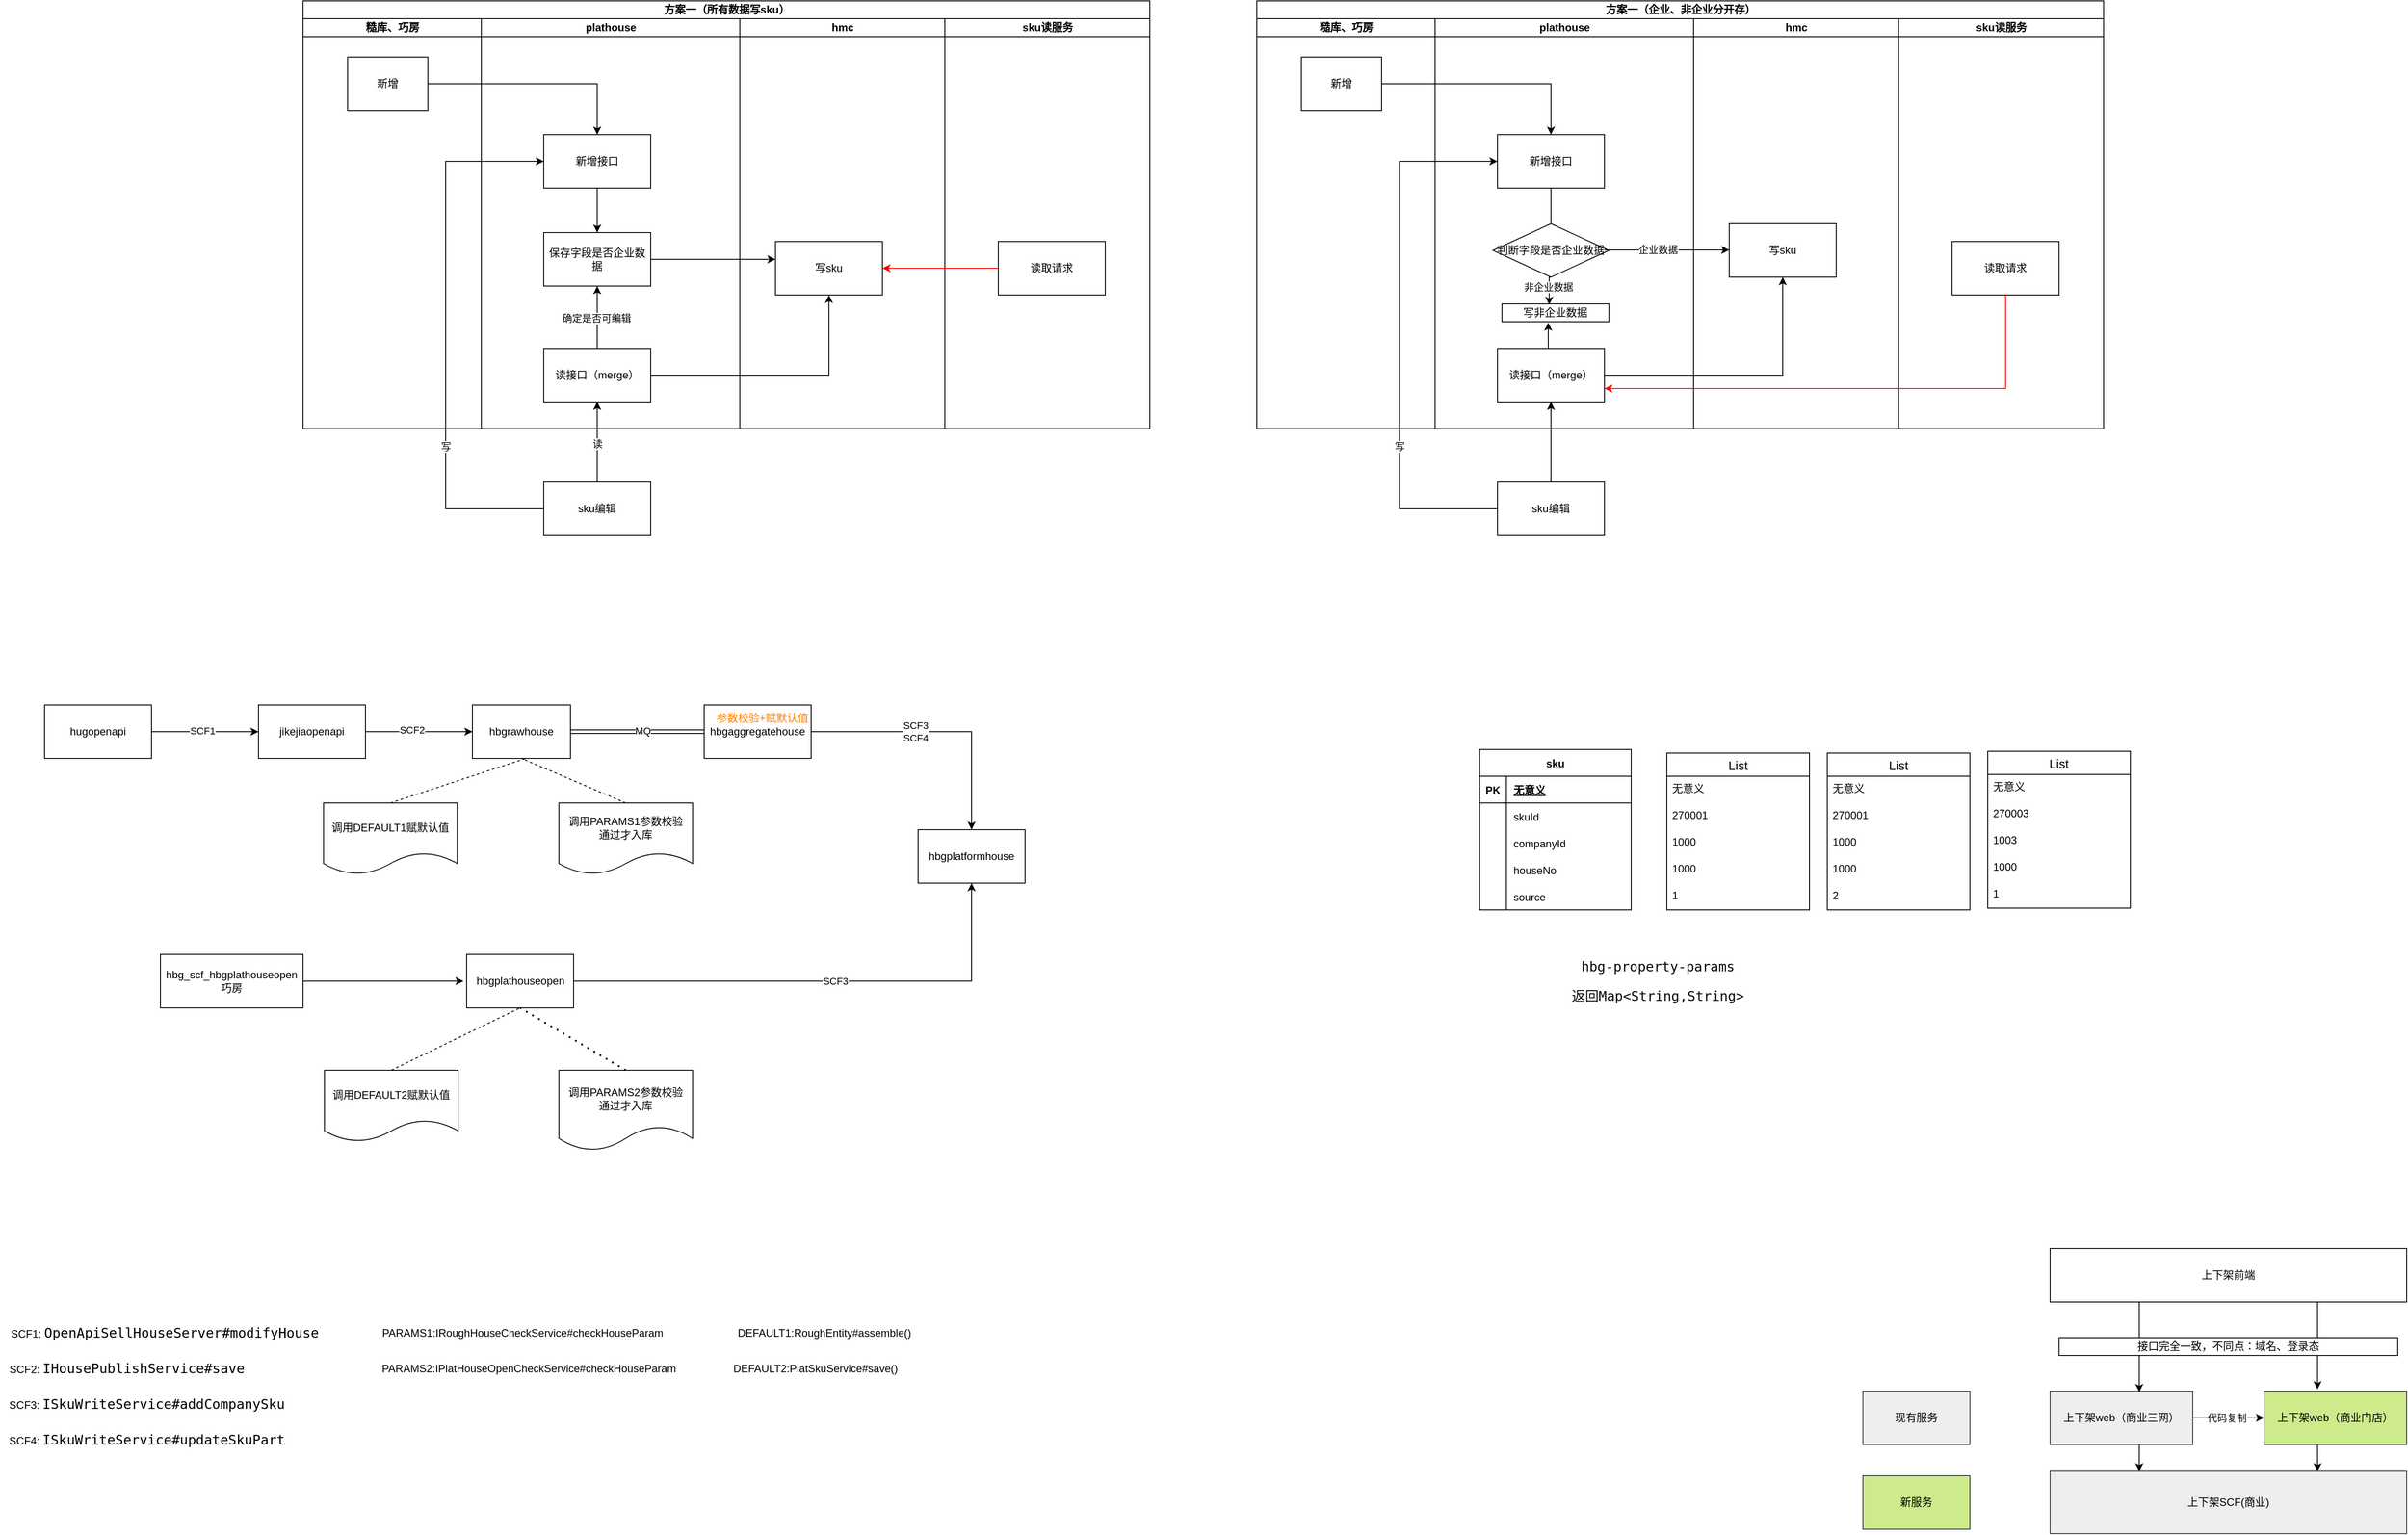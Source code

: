 <mxfile version="20.6.0" type="github">
  <diagram id="P7JamYWp7NVOv1stkI_S" name="Page-1">
    <mxGraphModel dx="1385" dy="588" grid="1" gridSize="10" guides="1" tooltips="1" connect="1" arrows="1" fold="1" page="1" pageScale="1" pageWidth="827" pageHeight="1169" math="0" shadow="0">
      <root>
        <mxCell id="0" />
        <mxCell id="1" parent="0" />
        <mxCell id="owkmpuubnjTbK1H9jRby-1" value="hbgrawhouse" style="rounded=0;whiteSpace=wrap;html=1;" parent="1" vertex="1">
          <mxGeometry x="580" y="850" width="110" height="60" as="geometry" />
        </mxCell>
        <mxCell id="owkmpuubnjTbK1H9jRby-22" value="sku" style="shape=table;startSize=30;container=1;collapsible=1;childLayout=tableLayout;fixedRows=1;rowLines=0;fontStyle=1;align=center;resizeLast=1;fontColor=#000000;" parent="1" vertex="1">
          <mxGeometry x="1710" y="900" width="170" height="180" as="geometry">
            <mxRectangle x="740" y="30" width="70" height="30" as="alternateBounds" />
          </mxGeometry>
        </mxCell>
        <mxCell id="owkmpuubnjTbK1H9jRby-23" value="" style="shape=tableRow;horizontal=0;startSize=0;swimlaneHead=0;swimlaneBody=0;fillColor=none;collapsible=0;dropTarget=0;points=[[0,0.5],[1,0.5]];portConstraint=eastwest;top=0;left=0;right=0;bottom=1;fontColor=#000000;" parent="owkmpuubnjTbK1H9jRby-22" vertex="1">
          <mxGeometry y="30" width="170" height="30" as="geometry" />
        </mxCell>
        <mxCell id="owkmpuubnjTbK1H9jRby-24" value="PK" style="shape=partialRectangle;connectable=0;fillColor=none;top=0;left=0;bottom=0;right=0;fontStyle=1;overflow=hidden;fontColor=#000000;" parent="owkmpuubnjTbK1H9jRby-23" vertex="1">
          <mxGeometry width="30" height="30" as="geometry">
            <mxRectangle width="30" height="30" as="alternateBounds" />
          </mxGeometry>
        </mxCell>
        <mxCell id="owkmpuubnjTbK1H9jRby-25" value="无意义" style="shape=partialRectangle;connectable=0;fillColor=none;top=0;left=0;bottom=0;right=0;align=left;spacingLeft=6;fontStyle=5;overflow=hidden;fontColor=#000000;" parent="owkmpuubnjTbK1H9jRby-23" vertex="1">
          <mxGeometry x="30" width="140" height="30" as="geometry">
            <mxRectangle width="140" height="30" as="alternateBounds" />
          </mxGeometry>
        </mxCell>
        <mxCell id="owkmpuubnjTbK1H9jRby-55" value="" style="shape=tableRow;horizontal=0;startSize=0;swimlaneHead=0;swimlaneBody=0;fillColor=none;collapsible=0;dropTarget=0;points=[[0,0.5],[1,0.5]];portConstraint=eastwest;top=0;left=0;right=0;bottom=0;fontColor=#000000;" parent="owkmpuubnjTbK1H9jRby-22" vertex="1">
          <mxGeometry y="60" width="170" height="30" as="geometry" />
        </mxCell>
        <mxCell id="owkmpuubnjTbK1H9jRby-56" value="" style="shape=partialRectangle;connectable=0;fillColor=none;top=0;left=0;bottom=0;right=0;editable=1;overflow=hidden;fontColor=#000000;" parent="owkmpuubnjTbK1H9jRby-55" vertex="1">
          <mxGeometry width="30" height="30" as="geometry">
            <mxRectangle width="30" height="30" as="alternateBounds" />
          </mxGeometry>
        </mxCell>
        <mxCell id="owkmpuubnjTbK1H9jRby-57" value="skuId" style="shape=partialRectangle;connectable=0;fillColor=none;top=0;left=0;bottom=0;right=0;align=left;spacingLeft=6;overflow=hidden;fontColor=#000000;" parent="owkmpuubnjTbK1H9jRby-55" vertex="1">
          <mxGeometry x="30" width="140" height="30" as="geometry">
            <mxRectangle width="140" height="30" as="alternateBounds" />
          </mxGeometry>
        </mxCell>
        <mxCell id="owkmpuubnjTbK1H9jRby-26" value="" style="shape=tableRow;horizontal=0;startSize=0;swimlaneHead=0;swimlaneBody=0;fillColor=none;collapsible=0;dropTarget=0;points=[[0,0.5],[1,0.5]];portConstraint=eastwest;top=0;left=0;right=0;bottom=0;fontColor=#000000;" parent="owkmpuubnjTbK1H9jRby-22" vertex="1">
          <mxGeometry y="90" width="170" height="30" as="geometry" />
        </mxCell>
        <mxCell id="owkmpuubnjTbK1H9jRby-27" value="" style="shape=partialRectangle;connectable=0;fillColor=none;top=0;left=0;bottom=0;right=0;editable=1;overflow=hidden;fontColor=#000000;" parent="owkmpuubnjTbK1H9jRby-26" vertex="1">
          <mxGeometry width="30" height="30" as="geometry">
            <mxRectangle width="30" height="30" as="alternateBounds" />
          </mxGeometry>
        </mxCell>
        <mxCell id="owkmpuubnjTbK1H9jRby-28" value="companyId" style="shape=partialRectangle;connectable=0;fillColor=none;top=0;left=0;bottom=0;right=0;align=left;spacingLeft=6;overflow=hidden;fontColor=#000000;" parent="owkmpuubnjTbK1H9jRby-26" vertex="1">
          <mxGeometry x="30" width="140" height="30" as="geometry">
            <mxRectangle width="140" height="30" as="alternateBounds" />
          </mxGeometry>
        </mxCell>
        <mxCell id="owkmpuubnjTbK1H9jRby-29" value="" style="shape=tableRow;horizontal=0;startSize=0;swimlaneHead=0;swimlaneBody=0;fillColor=none;collapsible=0;dropTarget=0;points=[[0,0.5],[1,0.5]];portConstraint=eastwest;top=0;left=0;right=0;bottom=0;fontColor=#000000;" parent="owkmpuubnjTbK1H9jRby-22" vertex="1">
          <mxGeometry y="120" width="170" height="30" as="geometry" />
        </mxCell>
        <mxCell id="owkmpuubnjTbK1H9jRby-30" value="" style="shape=partialRectangle;connectable=0;fillColor=none;top=0;left=0;bottom=0;right=0;editable=1;overflow=hidden;fontColor=#000000;" parent="owkmpuubnjTbK1H9jRby-29" vertex="1">
          <mxGeometry width="30" height="30" as="geometry">
            <mxRectangle width="30" height="30" as="alternateBounds" />
          </mxGeometry>
        </mxCell>
        <mxCell id="owkmpuubnjTbK1H9jRby-31" value="houseNo" style="shape=partialRectangle;connectable=0;fillColor=none;top=0;left=0;bottom=0;right=0;align=left;spacingLeft=6;overflow=hidden;fontColor=#000000;" parent="owkmpuubnjTbK1H9jRby-29" vertex="1">
          <mxGeometry x="30" width="140" height="30" as="geometry">
            <mxRectangle width="140" height="30" as="alternateBounds" />
          </mxGeometry>
        </mxCell>
        <mxCell id="owkmpuubnjTbK1H9jRby-32" value="" style="shape=tableRow;horizontal=0;startSize=0;swimlaneHead=0;swimlaneBody=0;fillColor=none;collapsible=0;dropTarget=0;points=[[0,0.5],[1,0.5]];portConstraint=eastwest;top=0;left=0;right=0;bottom=0;fontColor=#000000;" parent="owkmpuubnjTbK1H9jRby-22" vertex="1">
          <mxGeometry y="150" width="170" height="30" as="geometry" />
        </mxCell>
        <mxCell id="owkmpuubnjTbK1H9jRby-33" value="" style="shape=partialRectangle;connectable=0;fillColor=none;top=0;left=0;bottom=0;right=0;editable=1;overflow=hidden;fontColor=#000000;" parent="owkmpuubnjTbK1H9jRby-32" vertex="1">
          <mxGeometry width="30" height="30" as="geometry">
            <mxRectangle width="30" height="30" as="alternateBounds" />
          </mxGeometry>
        </mxCell>
        <mxCell id="owkmpuubnjTbK1H9jRby-34" value="source" style="shape=partialRectangle;connectable=0;fillColor=none;top=0;left=0;bottom=0;right=0;align=left;spacingLeft=6;overflow=hidden;fontColor=#000000;" parent="owkmpuubnjTbK1H9jRby-32" vertex="1">
          <mxGeometry x="30" width="140" height="30" as="geometry">
            <mxRectangle width="140" height="30" as="alternateBounds" />
          </mxGeometry>
        </mxCell>
        <mxCell id="owkmpuubnjTbK1H9jRby-35" value="List" style="swimlane;fontStyle=0;childLayout=stackLayout;horizontal=1;startSize=26;horizontalStack=0;resizeParent=1;resizeParentMax=0;resizeLast=0;collapsible=1;marginBottom=0;align=center;fontSize=14;fontColor=#000000;" parent="1" vertex="1">
          <mxGeometry x="1920" y="904" width="160" height="176" as="geometry" />
        </mxCell>
        <mxCell id="owkmpuubnjTbK1H9jRby-58" value="无意义" style="text;strokeColor=none;fillColor=none;spacingLeft=4;spacingRight=4;overflow=hidden;rotatable=0;points=[[0,0.5],[1,0.5]];portConstraint=eastwest;fontSize=12;fontColor=#000000;" parent="owkmpuubnjTbK1H9jRby-35" vertex="1">
          <mxGeometry y="26" width="160" height="30" as="geometry" />
        </mxCell>
        <mxCell id="owkmpuubnjTbK1H9jRby-36" value="270001" style="text;strokeColor=none;fillColor=none;spacingLeft=4;spacingRight=4;overflow=hidden;rotatable=0;points=[[0,0.5],[1,0.5]];portConstraint=eastwest;fontSize=12;fontColor=#000000;" parent="owkmpuubnjTbK1H9jRby-35" vertex="1">
          <mxGeometry y="56" width="160" height="30" as="geometry" />
        </mxCell>
        <mxCell id="owkmpuubnjTbK1H9jRby-37" value="1000" style="text;strokeColor=none;fillColor=none;spacingLeft=4;spacingRight=4;overflow=hidden;rotatable=0;points=[[0,0.5],[1,0.5]];portConstraint=eastwest;fontSize=12;fontColor=#000000;" parent="owkmpuubnjTbK1H9jRby-35" vertex="1">
          <mxGeometry y="86" width="160" height="30" as="geometry" />
        </mxCell>
        <mxCell id="owkmpuubnjTbK1H9jRby-38" value="1000" style="text;strokeColor=none;fillColor=none;spacingLeft=4;spacingRight=4;overflow=hidden;rotatable=0;points=[[0,0.5],[1,0.5]];portConstraint=eastwest;fontSize=12;fontColor=#000000;" parent="owkmpuubnjTbK1H9jRby-35" vertex="1">
          <mxGeometry y="116" width="160" height="30" as="geometry" />
        </mxCell>
        <mxCell id="owkmpuubnjTbK1H9jRby-45" value="1" style="text;strokeColor=none;fillColor=none;spacingLeft=4;spacingRight=4;overflow=hidden;rotatable=0;points=[[0,0.5],[1,0.5]];portConstraint=eastwest;fontSize=12;fontColor=#000000;" parent="owkmpuubnjTbK1H9jRby-35" vertex="1">
          <mxGeometry y="146" width="160" height="30" as="geometry" />
        </mxCell>
        <mxCell id="owkmpuubnjTbK1H9jRby-39" value="List" style="swimlane;fontStyle=0;childLayout=stackLayout;horizontal=1;startSize=26;horizontalStack=0;resizeParent=1;resizeParentMax=0;resizeLast=0;collapsible=1;marginBottom=0;align=center;fontSize=14;fontColor=#000000;" parent="1" vertex="1">
          <mxGeometry x="2100" y="904" width="160" height="176" as="geometry" />
        </mxCell>
        <mxCell id="owkmpuubnjTbK1H9jRby-59" value="无意义" style="text;strokeColor=none;fillColor=none;spacingLeft=4;spacingRight=4;overflow=hidden;rotatable=0;points=[[0,0.5],[1,0.5]];portConstraint=eastwest;fontSize=12;fontColor=#000000;" parent="owkmpuubnjTbK1H9jRby-39" vertex="1">
          <mxGeometry y="26" width="160" height="30" as="geometry" />
        </mxCell>
        <mxCell id="owkmpuubnjTbK1H9jRby-40" value="270001" style="text;strokeColor=none;fillColor=none;spacingLeft=4;spacingRight=4;overflow=hidden;rotatable=0;points=[[0,0.5],[1,0.5]];portConstraint=eastwest;fontSize=12;fontColor=#000000;" parent="owkmpuubnjTbK1H9jRby-39" vertex="1">
          <mxGeometry y="56" width="160" height="30" as="geometry" />
        </mxCell>
        <mxCell id="owkmpuubnjTbK1H9jRby-41" value="1000" style="text;strokeColor=none;fillColor=none;spacingLeft=4;spacingRight=4;overflow=hidden;rotatable=0;points=[[0,0.5],[1,0.5]];portConstraint=eastwest;fontSize=12;fontColor=#000000;" parent="owkmpuubnjTbK1H9jRby-39" vertex="1">
          <mxGeometry y="86" width="160" height="30" as="geometry" />
        </mxCell>
        <mxCell id="owkmpuubnjTbK1H9jRby-42" value="1000" style="text;strokeColor=none;fillColor=none;spacingLeft=4;spacingRight=4;overflow=hidden;rotatable=0;points=[[0,0.5],[1,0.5]];portConstraint=eastwest;fontSize=12;fontColor=#000000;" parent="owkmpuubnjTbK1H9jRby-39" vertex="1">
          <mxGeometry y="116" width="160" height="30" as="geometry" />
        </mxCell>
        <mxCell id="owkmpuubnjTbK1H9jRby-46" value="2" style="text;strokeColor=none;fillColor=none;spacingLeft=4;spacingRight=4;overflow=hidden;rotatable=0;points=[[0,0.5],[1,0.5]];portConstraint=eastwest;fontSize=12;fontColor=#000000;" parent="owkmpuubnjTbK1H9jRby-39" vertex="1">
          <mxGeometry y="146" width="160" height="30" as="geometry" />
        </mxCell>
        <mxCell id="owkmpuubnjTbK1H9jRby-47" value="List" style="swimlane;fontStyle=0;childLayout=stackLayout;horizontal=1;startSize=26;horizontalStack=0;resizeParent=1;resizeParentMax=0;resizeLast=0;collapsible=1;marginBottom=0;align=center;fontSize=14;fontColor=#000000;" parent="1" vertex="1">
          <mxGeometry x="2280" y="902" width="160" height="176" as="geometry" />
        </mxCell>
        <mxCell id="owkmpuubnjTbK1H9jRby-60" value="无意义" style="text;strokeColor=none;fillColor=none;spacingLeft=4;spacingRight=4;overflow=hidden;rotatable=0;points=[[0,0.5],[1,0.5]];portConstraint=eastwest;fontSize=12;fontColor=#000000;" parent="owkmpuubnjTbK1H9jRby-47" vertex="1">
          <mxGeometry y="26" width="160" height="30" as="geometry" />
        </mxCell>
        <mxCell id="owkmpuubnjTbK1H9jRby-48" value="270003" style="text;strokeColor=none;fillColor=none;spacingLeft=4;spacingRight=4;overflow=hidden;rotatable=0;points=[[0,0.5],[1,0.5]];portConstraint=eastwest;fontSize=12;fontColor=#000000;" parent="owkmpuubnjTbK1H9jRby-47" vertex="1">
          <mxGeometry y="56" width="160" height="30" as="geometry" />
        </mxCell>
        <mxCell id="owkmpuubnjTbK1H9jRby-49" value="1003" style="text;strokeColor=none;fillColor=none;spacingLeft=4;spacingRight=4;overflow=hidden;rotatable=0;points=[[0,0.5],[1,0.5]];portConstraint=eastwest;fontSize=12;fontColor=#000000;" parent="owkmpuubnjTbK1H9jRby-47" vertex="1">
          <mxGeometry y="86" width="160" height="30" as="geometry" />
        </mxCell>
        <mxCell id="owkmpuubnjTbK1H9jRby-50" value="1000" style="text;strokeColor=none;fillColor=none;spacingLeft=4;spacingRight=4;overflow=hidden;rotatable=0;points=[[0,0.5],[1,0.5]];portConstraint=eastwest;fontSize=12;fontColor=#000000;" parent="owkmpuubnjTbK1H9jRby-47" vertex="1">
          <mxGeometry y="116" width="160" height="30" as="geometry" />
        </mxCell>
        <mxCell id="owkmpuubnjTbK1H9jRby-51" value="1" style="text;strokeColor=none;fillColor=none;spacingLeft=4;spacingRight=4;overflow=hidden;rotatable=0;points=[[0,0.5],[1,0.5]];portConstraint=eastwest;fontSize=12;fontColor=#000000;" parent="owkmpuubnjTbK1H9jRby-47" vertex="1">
          <mxGeometry y="146" width="160" height="30" as="geometry" />
        </mxCell>
        <mxCell id="owkmpuubnjTbK1H9jRby-66" value="&lt;pre style=&quot;background-color:#ffffff;color:#080808;font-family:&#39;JetBrains Mono&#39;,monospace;font-size:11.3pt;&quot;&gt;hbg-property-params&lt;/pre&gt;&lt;pre style=&quot;background-color:#ffffff;color:#080808;font-family:&#39;JetBrains Mono&#39;,monospace;font-size:11.3pt;&quot;&gt;返回Map&amp;lt;String,String&amp;gt;&lt;/pre&gt;" style="text;html=1;strokeColor=none;fillColor=none;align=center;verticalAlign=middle;whiteSpace=wrap;rounded=0;fontColor=#000000;" parent="1" vertex="1">
          <mxGeometry x="1760" y="1010" width="300" height="300" as="geometry" />
        </mxCell>
        <mxCell id="owkmpuubnjTbK1H9jRby-71" value="SCF1: &lt;font face=&quot;JetBrains Mono, monospace&quot;&gt;&lt;span style=&quot;font-size: 15.067px;&quot;&gt;OpenApiSellHouseServer#modifyHouse&lt;/span&gt;&lt;/font&gt;" style="text;html=1;strokeColor=none;fillColor=none;align=center;verticalAlign=middle;whiteSpace=wrap;rounded=0;fontColor=#000000;" parent="1" vertex="1">
          <mxGeometry x="50" y="1540" width="370" height="30" as="geometry" />
        </mxCell>
        <mxCell id="owkmpuubnjTbK1H9jRby-74" style="edgeStyle=orthogonalEdgeStyle;rounded=0;orthogonalLoop=1;jettySize=auto;html=1;entryX=0;entryY=0.5;entryDx=0;entryDy=0;fontColor=#000000;" parent="1" source="owkmpuubnjTbK1H9jRby-72" target="owkmpuubnjTbK1H9jRby-73" edge="1">
          <mxGeometry relative="1" as="geometry" />
        </mxCell>
        <mxCell id="owkmpuubnjTbK1H9jRby-76" value="SCF1" style="edgeLabel;html=1;align=center;verticalAlign=middle;resizable=0;points=[];fontColor=#000000;" parent="owkmpuubnjTbK1H9jRby-74" vertex="1" connectable="0">
          <mxGeometry x="-0.05" y="1" relative="1" as="geometry">
            <mxPoint as="offset" />
          </mxGeometry>
        </mxCell>
        <mxCell id="owkmpuubnjTbK1H9jRby-72" value="&lt;div style=&quot;text-align: left;&quot;&gt;hugopenapi&lt;br&gt;&lt;/div&gt;" style="rounded=0;whiteSpace=wrap;html=1;fontColor=#000000;" parent="1" vertex="1">
          <mxGeometry x="100" y="850" width="120" height="60" as="geometry" />
        </mxCell>
        <mxCell id="owkmpuubnjTbK1H9jRby-75" style="edgeStyle=orthogonalEdgeStyle;rounded=0;orthogonalLoop=1;jettySize=auto;html=1;fontColor=#000000;" parent="1" source="owkmpuubnjTbK1H9jRby-73" target="owkmpuubnjTbK1H9jRby-1" edge="1">
          <mxGeometry relative="1" as="geometry" />
        </mxCell>
        <mxCell id="owkmpuubnjTbK1H9jRby-77" value="SCF2" style="edgeLabel;html=1;align=center;verticalAlign=middle;resizable=0;points=[];fontColor=#000000;" parent="owkmpuubnjTbK1H9jRby-75" vertex="1" connectable="0">
          <mxGeometry x="-0.133" y="2" relative="1" as="geometry">
            <mxPoint as="offset" />
          </mxGeometry>
        </mxCell>
        <mxCell id="owkmpuubnjTbK1H9jRby-73" value="jikejiaopenapi" style="rounded=0;whiteSpace=wrap;html=1;fontColor=#000000;" parent="1" vertex="1">
          <mxGeometry x="340" y="850" width="120" height="60" as="geometry" />
        </mxCell>
        <mxCell id="owkmpuubnjTbK1H9jRby-78" value="SCF2:&amp;nbsp;&lt;span style=&quot;background-color: rgb(255, 255, 255); font-family: &amp;quot;JetBrains Mono&amp;quot;, monospace; font-size: 11.3pt;&quot;&gt;IHousePublishService#&lt;/span&gt;&lt;font face=&quot;JetBrains Mono, monospace&quot;&gt;&lt;span style=&quot;font-size: 15.067px;&quot;&gt;save&lt;/span&gt;&lt;/font&gt;" style="text;html=1;strokeColor=none;fillColor=none;align=center;verticalAlign=middle;whiteSpace=wrap;rounded=0;fontColor=#000000;" parent="1" vertex="1">
          <mxGeometry x="50" y="1580" width="285" height="30" as="geometry" />
        </mxCell>
        <mxCell id="owkmpuubnjTbK1H9jRby-79" value="hbgplatformhouse" style="rounded=0;whiteSpace=wrap;html=1;fontColor=#000000;" parent="1" vertex="1">
          <mxGeometry x="1080" y="990" width="120" height="60" as="geometry" />
        </mxCell>
        <mxCell id="owkmpuubnjTbK1H9jRby-89" style="edgeStyle=orthogonalEdgeStyle;rounded=0;orthogonalLoop=1;jettySize=auto;html=1;entryX=0.5;entryY=0;entryDx=0;entryDy=0;fontColor=#000000;" parent="1" source="owkmpuubnjTbK1H9jRby-80" target="owkmpuubnjTbK1H9jRby-79" edge="1">
          <mxGeometry relative="1" as="geometry" />
        </mxCell>
        <mxCell id="owkmpuubnjTbK1H9jRby-248" value="SCF3&lt;br&gt;SCF4" style="edgeLabel;html=1;align=center;verticalAlign=middle;resizable=0;points=[];fontColor=#000000;" parent="owkmpuubnjTbK1H9jRby-89" vertex="1" connectable="0">
          <mxGeometry x="-0.193" relative="1" as="geometry">
            <mxPoint as="offset" />
          </mxGeometry>
        </mxCell>
        <mxCell id="owkmpuubnjTbK1H9jRby-80" value="hbgaggregatehouse" style="rounded=0;whiteSpace=wrap;html=1;fontColor=#000000;" parent="1" vertex="1">
          <mxGeometry x="840" y="850" width="120" height="60" as="geometry" />
        </mxCell>
        <mxCell id="owkmpuubnjTbK1H9jRby-81" value="PARAMS1:IRoughHouseCheckService#checkHouseParam" style="text;html=1;strokeColor=none;fillColor=none;align=center;verticalAlign=middle;whiteSpace=wrap;rounded=0;fontColor=#000000;" parent="1" vertex="1">
          <mxGeometry x="413" y="1540" width="447" height="30" as="geometry" />
        </mxCell>
        <mxCell id="owkmpuubnjTbK1H9jRby-84" value="调用PARAMS1参数校验&lt;br&gt;通过才入库" style="shape=document;whiteSpace=wrap;html=1;boundedLbl=1;fontColor=#000000;" parent="1" vertex="1">
          <mxGeometry x="677" y="960" width="150" height="80" as="geometry" />
        </mxCell>
        <mxCell id="owkmpuubnjTbK1H9jRby-86" value="" style="endArrow=none;dashed=1;html=1;rounded=0;fontColor=#000000;exitX=0.5;exitY=0;exitDx=0;exitDy=0;entryX=0.5;entryY=1;entryDx=0;entryDy=0;" parent="1" source="owkmpuubnjTbK1H9jRby-84" target="owkmpuubnjTbK1H9jRby-1" edge="1">
          <mxGeometry width="50" height="50" relative="1" as="geometry">
            <mxPoint x="650" y="1000" as="sourcePoint" />
            <mxPoint x="700" y="950" as="targetPoint" />
          </mxGeometry>
        </mxCell>
        <mxCell id="owkmpuubnjTbK1H9jRby-88" value="" style="shape=link;html=1;rounded=0;fontColor=#000000;width=4;exitX=1;exitY=0.5;exitDx=0;exitDy=0;entryX=0;entryY=0.5;entryDx=0;entryDy=0;" parent="1" source="owkmpuubnjTbK1H9jRby-1" target="owkmpuubnjTbK1H9jRby-80" edge="1">
          <mxGeometry width="100" relative="1" as="geometry">
            <mxPoint x="708" y="879.5" as="sourcePoint" />
            <mxPoint x="808" y="879.5" as="targetPoint" />
          </mxGeometry>
        </mxCell>
        <mxCell id="owkmpuubnjTbK1H9jRby-90" value="MQ" style="edgeLabel;html=1;align=center;verticalAlign=middle;resizable=0;points=[];fontColor=#000000;" parent="owkmpuubnjTbK1H9jRby-88" vertex="1" connectable="0">
          <mxGeometry x="0.08" y="2" relative="1" as="geometry">
            <mxPoint y="1" as="offset" />
          </mxGeometry>
        </mxCell>
        <mxCell id="owkmpuubnjTbK1H9jRby-92" value="&lt;font color=&quot;#ff8000&quot;&gt;参数校验+赋默认值&lt;/font&gt;" style="text;html=1;align=center;verticalAlign=middle;resizable=0;points=[];autosize=1;strokeColor=none;fillColor=none;fontColor=#000000;" parent="1" vertex="1">
          <mxGeometry x="840" y="850" width="130" height="30" as="geometry" />
        </mxCell>
        <mxCell id="owkmpuubnjTbK1H9jRby-96" style="edgeStyle=orthogonalEdgeStyle;rounded=0;orthogonalLoop=1;jettySize=auto;html=1;exitX=1;exitY=0.5;exitDx=0;exitDy=0;entryX=0.5;entryY=1;entryDx=0;entryDy=0;fontColor=#000000;" parent="1" source="owkmpuubnjTbK1H9jRby-93" target="owkmpuubnjTbK1H9jRby-79" edge="1">
          <mxGeometry relative="1" as="geometry" />
        </mxCell>
        <mxCell id="owkmpuubnjTbK1H9jRby-101" value="SCF3" style="edgeLabel;html=1;align=center;verticalAlign=middle;resizable=0;points=[];fontColor=#000000;" parent="owkmpuubnjTbK1H9jRby-96" vertex="1" connectable="0">
          <mxGeometry x="0.054" relative="1" as="geometry">
            <mxPoint as="offset" />
          </mxGeometry>
        </mxCell>
        <mxCell id="owkmpuubnjTbK1H9jRby-93" value="hbgplathouseopen" style="rounded=0;whiteSpace=wrap;html=1;fontColor=#000000;" parent="1" vertex="1">
          <mxGeometry x="573.5" y="1130" width="120" height="60" as="geometry" />
        </mxCell>
        <mxCell id="owkmpuubnjTbK1H9jRby-95" style="edgeStyle=orthogonalEdgeStyle;rounded=0;orthogonalLoop=1;jettySize=auto;html=1;exitX=1;exitY=0.5;exitDx=0;exitDy=0;fontColor=#000000;" parent="1" source="owkmpuubnjTbK1H9jRby-94" edge="1">
          <mxGeometry relative="1" as="geometry">
            <mxPoint x="570" y="1160" as="targetPoint" />
          </mxGeometry>
        </mxCell>
        <mxCell id="owkmpuubnjTbK1H9jRby-94" value="hbg_scf_hbgplathouseopen巧房" style="rounded=0;whiteSpace=wrap;html=1;fontColor=#000000;" parent="1" vertex="1">
          <mxGeometry x="230" y="1130" width="160" height="60" as="geometry" />
        </mxCell>
        <mxCell id="owkmpuubnjTbK1H9jRby-99" value="调用PARAMS2参数校验&lt;br&gt;通过才入库" style="shape=document;whiteSpace=wrap;html=1;boundedLbl=1;fontColor=#000000;" parent="1" vertex="1">
          <mxGeometry x="677" y="1260" width="150" height="90" as="geometry" />
        </mxCell>
        <mxCell id="owkmpuubnjTbK1H9jRby-100" value="PARAMS2:IPlatHouseOpenCheckService#checkHouseParam" style="text;html=1;strokeColor=none;fillColor=none;align=center;verticalAlign=middle;whiteSpace=wrap;rounded=0;fontColor=#000000;" parent="1" vertex="1">
          <mxGeometry x="420" y="1580" width="447" height="30" as="geometry" />
        </mxCell>
        <mxCell id="owkmpuubnjTbK1H9jRby-103" value="SCF3:&amp;nbsp;&lt;span style=&quot;background-color: rgb(255, 255, 255);&quot;&gt;&lt;font face=&quot;JetBrains Mono, monospace&quot;&gt;&lt;span style=&quot;font-size: 15.067px;&quot;&gt;ISkuWriteService&lt;/span&gt;&lt;span style=&quot;font-size: 11.3pt;&quot;&gt;#&lt;/span&gt;&lt;/font&gt;&lt;/span&gt;&lt;font face=&quot;JetBrains Mono, monospace&quot;&gt;&lt;span style=&quot;font-size: 15.067px;&quot;&gt;addCompanySku&lt;/span&gt;&lt;/font&gt;" style="text;html=1;strokeColor=none;fillColor=none;align=center;verticalAlign=middle;whiteSpace=wrap;rounded=0;fontColor=#000000;" parent="1" vertex="1">
          <mxGeometry x="50" y="1620" width="330" height="30" as="geometry" />
        </mxCell>
        <mxCell id="owkmpuubnjTbK1H9jRby-104" value="方案一（所有数据写sku）" style="swimlane;childLayout=stackLayout;resizeParent=1;resizeParentMax=0;startSize=20;html=1;fontColor=#000000;" parent="1" vertex="1">
          <mxGeometry x="390" y="60" width="950" height="480" as="geometry" />
        </mxCell>
        <mxCell id="owkmpuubnjTbK1H9jRby-105" value="糙库、巧房" style="swimlane;startSize=20;html=1;fontColor=#000000;" parent="owkmpuubnjTbK1H9jRby-104" vertex="1">
          <mxGeometry y="20" width="200" height="460" as="geometry" />
        </mxCell>
        <mxCell id="owkmpuubnjTbK1H9jRby-123" value="新增" style="rounded=0;whiteSpace=wrap;html=1;fontColor=#000000;" parent="owkmpuubnjTbK1H9jRby-105" vertex="1">
          <mxGeometry x="50" y="43" width="90" height="60" as="geometry" />
        </mxCell>
        <mxCell id="owkmpuubnjTbK1H9jRby-106" value="plathouse" style="swimlane;startSize=20;html=1;fontColor=#000000;" parent="owkmpuubnjTbK1H9jRby-104" vertex="1">
          <mxGeometry x="200" y="20" width="290" height="460" as="geometry" />
        </mxCell>
        <mxCell id="owkmpuubnjTbK1H9jRby-129" style="edgeStyle=orthogonalEdgeStyle;rounded=0;orthogonalLoop=1;jettySize=auto;html=1;exitX=0.5;exitY=1;exitDx=0;exitDy=0;entryX=0.5;entryY=0;entryDx=0;entryDy=0;fontColor=#000000;" parent="owkmpuubnjTbK1H9jRby-106" source="owkmpuubnjTbK1H9jRby-120" target="owkmpuubnjTbK1H9jRby-128" edge="1">
          <mxGeometry relative="1" as="geometry" />
        </mxCell>
        <mxCell id="owkmpuubnjTbK1H9jRby-120" value="新增接口" style="rounded=0;whiteSpace=wrap;html=1;fontColor=#000000;" parent="owkmpuubnjTbK1H9jRby-106" vertex="1">
          <mxGeometry x="70" y="130" width="120" height="60" as="geometry" />
        </mxCell>
        <mxCell id="owkmpuubnjTbK1H9jRby-128" value="保存字段是否企业数据" style="rounded=0;whiteSpace=wrap;html=1;fontColor=#000000;" parent="owkmpuubnjTbK1H9jRby-106" vertex="1">
          <mxGeometry x="70" y="240" width="120" height="60" as="geometry" />
        </mxCell>
        <mxCell id="owkmpuubnjTbK1H9jRby-151" style="edgeStyle=orthogonalEdgeStyle;rounded=0;orthogonalLoop=1;jettySize=auto;html=1;entryX=0.5;entryY=1;entryDx=0;entryDy=0;fontColor=#000000;" parent="owkmpuubnjTbK1H9jRby-106" source="owkmpuubnjTbK1H9jRby-149" target="owkmpuubnjTbK1H9jRby-128" edge="1">
          <mxGeometry relative="1" as="geometry" />
        </mxCell>
        <mxCell id="owkmpuubnjTbK1H9jRby-153" value="确定是否可编辑" style="edgeLabel;html=1;align=center;verticalAlign=middle;resizable=0;points=[];fontColor=#000000;" parent="owkmpuubnjTbK1H9jRby-151" vertex="1" connectable="0">
          <mxGeometry x="-0.033" y="1" relative="1" as="geometry">
            <mxPoint as="offset" />
          </mxGeometry>
        </mxCell>
        <mxCell id="owkmpuubnjTbK1H9jRby-149" value="读接口（merge）" style="rounded=0;whiteSpace=wrap;html=1;fontColor=#000000;" parent="owkmpuubnjTbK1H9jRby-106" vertex="1">
          <mxGeometry x="70" y="370" width="120" height="60" as="geometry" />
        </mxCell>
        <mxCell id="owkmpuubnjTbK1H9jRby-107" value="hmc" style="swimlane;startSize=20;html=1;fontColor=#000000;" parent="owkmpuubnjTbK1H9jRby-104" vertex="1">
          <mxGeometry x="490" y="20" width="230" height="460" as="geometry">
            <mxRectangle x="240" y="20" width="40" height="460" as="alternateBounds" />
          </mxGeometry>
        </mxCell>
        <mxCell id="owkmpuubnjTbK1H9jRby-127" value="写sku" style="rounded=0;whiteSpace=wrap;html=1;fontColor=#000000;" parent="owkmpuubnjTbK1H9jRby-107" vertex="1">
          <mxGeometry x="40" y="250" width="120" height="60" as="geometry" />
        </mxCell>
        <mxCell id="owkmpuubnjTbK1H9jRby-132" value="sku读服务" style="swimlane;startSize=20;html=1;fontColor=#000000;" parent="owkmpuubnjTbK1H9jRby-104" vertex="1">
          <mxGeometry x="720" y="20" width="230" height="460" as="geometry">
            <mxRectangle x="240" y="20" width="40" height="460" as="alternateBounds" />
          </mxGeometry>
        </mxCell>
        <mxCell id="owkmpuubnjTbK1H9jRby-131" value="读取请求" style="rounded=0;whiteSpace=wrap;html=1;fontColor=#000000;" parent="owkmpuubnjTbK1H9jRby-132" vertex="1">
          <mxGeometry x="60" y="250" width="120" height="60" as="geometry" />
        </mxCell>
        <mxCell id="owkmpuubnjTbK1H9jRby-124" style="edgeStyle=orthogonalEdgeStyle;rounded=0;orthogonalLoop=1;jettySize=auto;html=1;entryX=0.5;entryY=0;entryDx=0;entryDy=0;fontColor=#000000;" parent="owkmpuubnjTbK1H9jRby-104" source="owkmpuubnjTbK1H9jRby-123" target="owkmpuubnjTbK1H9jRby-120" edge="1">
          <mxGeometry relative="1" as="geometry" />
        </mxCell>
        <mxCell id="owkmpuubnjTbK1H9jRby-130" style="edgeStyle=orthogonalEdgeStyle;rounded=0;orthogonalLoop=1;jettySize=auto;html=1;exitX=1;exitY=0.5;exitDx=0;exitDy=0;fontColor=#000000;" parent="owkmpuubnjTbK1H9jRby-104" source="owkmpuubnjTbK1H9jRby-128" edge="1">
          <mxGeometry relative="1" as="geometry">
            <mxPoint x="530" y="290" as="targetPoint" />
          </mxGeometry>
        </mxCell>
        <mxCell id="owkmpuubnjTbK1H9jRby-133" style="edgeStyle=orthogonalEdgeStyle;rounded=0;orthogonalLoop=1;jettySize=auto;html=1;entryX=1;entryY=0.5;entryDx=0;entryDy=0;fontColor=#000000;strokeColor=#FF0000;" parent="owkmpuubnjTbK1H9jRby-104" source="owkmpuubnjTbK1H9jRby-131" target="owkmpuubnjTbK1H9jRby-127" edge="1">
          <mxGeometry relative="1" as="geometry" />
        </mxCell>
        <mxCell id="owkmpuubnjTbK1H9jRby-152" style="edgeStyle=orthogonalEdgeStyle;rounded=0;orthogonalLoop=1;jettySize=auto;html=1;entryX=0.5;entryY=1;entryDx=0;entryDy=0;fontColor=#000000;" parent="owkmpuubnjTbK1H9jRby-104" source="owkmpuubnjTbK1H9jRby-149" target="owkmpuubnjTbK1H9jRby-127" edge="1">
          <mxGeometry relative="1" as="geometry" />
        </mxCell>
        <mxCell id="owkmpuubnjTbK1H9jRby-116" value="" style="text;strokeColor=none;fillColor=none;align=left;verticalAlign=middle;spacingTop=-1;spacingLeft=4;spacingRight=4;rotatable=0;labelPosition=right;points=[];portConstraint=eastwest;fontColor=#000000;" parent="1" vertex="1">
          <mxGeometry x="380" y="340" width="20" height="14" as="geometry" />
        </mxCell>
        <mxCell id="owkmpuubnjTbK1H9jRby-150" style="edgeStyle=orthogonalEdgeStyle;rounded=0;orthogonalLoop=1;jettySize=auto;html=1;entryX=0.5;entryY=1;entryDx=0;entryDy=0;fontColor=#000000;" parent="1" source="owkmpuubnjTbK1H9jRby-134" target="owkmpuubnjTbK1H9jRby-149" edge="1">
          <mxGeometry relative="1" as="geometry" />
        </mxCell>
        <mxCell id="owkmpuubnjTbK1H9jRby-196" value="读" style="edgeLabel;html=1;align=center;verticalAlign=middle;resizable=0;points=[];fontColor=#000000;" parent="owkmpuubnjTbK1H9jRby-150" vertex="1" connectable="0">
          <mxGeometry x="-0.044" relative="1" as="geometry">
            <mxPoint as="offset" />
          </mxGeometry>
        </mxCell>
        <mxCell id="owkmpuubnjTbK1H9jRby-197" style="edgeStyle=orthogonalEdgeStyle;rounded=0;orthogonalLoop=1;jettySize=auto;html=1;entryX=0;entryY=0.5;entryDx=0;entryDy=0;fontColor=#000000;" parent="1" source="owkmpuubnjTbK1H9jRby-134" target="owkmpuubnjTbK1H9jRby-120" edge="1">
          <mxGeometry relative="1" as="geometry">
            <Array as="points">
              <mxPoint x="550" y="630" />
              <mxPoint x="550" y="240" />
            </Array>
          </mxGeometry>
        </mxCell>
        <mxCell id="owkmpuubnjTbK1H9jRby-199" value="写" style="edgeLabel;html=1;align=center;verticalAlign=middle;resizable=0;points=[];fontColor=#000000;" parent="owkmpuubnjTbK1H9jRby-197" vertex="1" connectable="0">
          <mxGeometry x="-0.416" y="-1" relative="1" as="geometry">
            <mxPoint x="-1" y="-2" as="offset" />
          </mxGeometry>
        </mxCell>
        <mxCell id="owkmpuubnjTbK1H9jRby-134" value="sku编辑" style="rounded=0;whiteSpace=wrap;html=1;fontColor=#000000;" parent="1" vertex="1">
          <mxGeometry x="660" y="600" width="120" height="60" as="geometry" />
        </mxCell>
        <mxCell id="owkmpuubnjTbK1H9jRby-200" value="方案一（企业、非企业分开存）" style="swimlane;childLayout=stackLayout;resizeParent=1;resizeParentMax=0;startSize=20;html=1;fontColor=#000000;" parent="1" vertex="1">
          <mxGeometry x="1460" y="60" width="950" height="480" as="geometry" />
        </mxCell>
        <mxCell id="owkmpuubnjTbK1H9jRby-201" value="糙库、巧房" style="swimlane;startSize=20;html=1;fontColor=#000000;" parent="owkmpuubnjTbK1H9jRby-200" vertex="1">
          <mxGeometry y="20" width="200" height="460" as="geometry" />
        </mxCell>
        <mxCell id="owkmpuubnjTbK1H9jRby-202" value="新增" style="rounded=0;whiteSpace=wrap;html=1;fontColor=#000000;" parent="owkmpuubnjTbK1H9jRby-201" vertex="1">
          <mxGeometry x="50" y="43" width="90" height="60" as="geometry" />
        </mxCell>
        <mxCell id="owkmpuubnjTbK1H9jRby-225" style="edgeStyle=orthogonalEdgeStyle;rounded=0;orthogonalLoop=1;jettySize=auto;html=1;entryX=0;entryY=0.5;entryDx=0;entryDy=0;fontColor=#000000;" parent="owkmpuubnjTbK1H9jRby-201" edge="1">
          <mxGeometry relative="1" as="geometry">
            <mxPoint x="270" y="550" as="sourcePoint" />
            <mxPoint x="270" y="160" as="targetPoint" />
            <Array as="points">
              <mxPoint x="160" y="550" />
              <mxPoint x="160" y="160" />
            </Array>
          </mxGeometry>
        </mxCell>
        <mxCell id="owkmpuubnjTbK1H9jRby-226" value="写" style="edgeLabel;html=1;align=center;verticalAlign=middle;resizable=0;points=[];fontColor=#000000;" parent="owkmpuubnjTbK1H9jRby-225" vertex="1" connectable="0">
          <mxGeometry x="-0.416" y="-1" relative="1" as="geometry">
            <mxPoint x="-1" y="-2" as="offset" />
          </mxGeometry>
        </mxCell>
        <mxCell id="owkmpuubnjTbK1H9jRby-203" value="plathouse" style="swimlane;startSize=20;html=1;fontColor=#000000;" parent="owkmpuubnjTbK1H9jRby-200" vertex="1">
          <mxGeometry x="200" y="20" width="290" height="460" as="geometry" />
        </mxCell>
        <mxCell id="owkmpuubnjTbK1H9jRby-204" style="edgeStyle=orthogonalEdgeStyle;rounded=0;orthogonalLoop=1;jettySize=auto;html=1;exitX=0.5;exitY=1;exitDx=0;exitDy=0;entryX=0.5;entryY=0;entryDx=0;entryDy=0;fontColor=#000000;" parent="owkmpuubnjTbK1H9jRby-203" source="owkmpuubnjTbK1H9jRby-205" edge="1">
          <mxGeometry relative="1" as="geometry">
            <mxPoint x="130" y="240" as="targetPoint" />
          </mxGeometry>
        </mxCell>
        <mxCell id="owkmpuubnjTbK1H9jRby-205" value="新增接口" style="rounded=0;whiteSpace=wrap;html=1;fontColor=#000000;" parent="owkmpuubnjTbK1H9jRby-203" vertex="1">
          <mxGeometry x="70" y="130" width="120" height="60" as="geometry" />
        </mxCell>
        <mxCell id="owkmpuubnjTbK1H9jRby-231" style="edgeStyle=orthogonalEdgeStyle;rounded=0;orthogonalLoop=1;jettySize=auto;html=1;exitX=0.5;exitY=0;exitDx=0;exitDy=0;entryX=0.433;entryY=1.05;entryDx=0;entryDy=0;entryPerimeter=0;strokeColor=#000000;fontColor=#000000;" parent="owkmpuubnjTbK1H9jRby-203" source="owkmpuubnjTbK1H9jRby-209" target="owkmpuubnjTbK1H9jRby-228" edge="1">
          <mxGeometry relative="1" as="geometry" />
        </mxCell>
        <mxCell id="owkmpuubnjTbK1H9jRby-209" value="读接口（merge）" style="rounded=0;whiteSpace=wrap;html=1;fontColor=#000000;" parent="owkmpuubnjTbK1H9jRby-203" vertex="1">
          <mxGeometry x="70" y="370" width="120" height="60" as="geometry" />
        </mxCell>
        <mxCell id="owkmpuubnjTbK1H9jRby-229" style="edgeStyle=orthogonalEdgeStyle;rounded=0;orthogonalLoop=1;jettySize=auto;html=1;exitX=0.5;exitY=1;exitDx=0;exitDy=0;entryX=0.442;entryY=0.05;entryDx=0;entryDy=0;entryPerimeter=0;strokeColor=#000000;fontColor=#000000;" parent="owkmpuubnjTbK1H9jRby-203" source="owkmpuubnjTbK1H9jRby-227" target="owkmpuubnjTbK1H9jRby-228" edge="1">
          <mxGeometry relative="1" as="geometry" />
        </mxCell>
        <mxCell id="owkmpuubnjTbK1H9jRby-233" value="非企业数据" style="edgeLabel;html=1;align=center;verticalAlign=middle;resizable=0;points=[];fontColor=#000000;" parent="owkmpuubnjTbK1H9jRby-229" vertex="1" connectable="0">
          <mxGeometry x="-0.212" y="-1" relative="1" as="geometry">
            <mxPoint as="offset" />
          </mxGeometry>
        </mxCell>
        <mxCell id="owkmpuubnjTbK1H9jRby-227" value="&lt;font color=&quot;#000000&quot;&gt;判断&lt;/font&gt;&lt;span style=&quot;color: rgb(0, 0, 0);&quot;&gt;字段是否企业数据&lt;/span&gt;" style="rhombus;whiteSpace=wrap;html=1;fontColor=#FF0000;" parent="owkmpuubnjTbK1H9jRby-203" vertex="1">
          <mxGeometry x="65" y="230" width="130" height="60" as="geometry" />
        </mxCell>
        <mxCell id="owkmpuubnjTbK1H9jRby-215" style="edgeStyle=orthogonalEdgeStyle;rounded=0;orthogonalLoop=1;jettySize=auto;html=1;exitX=1;exitY=0.5;exitDx=0;exitDy=0;fontColor=#000000;" parent="owkmpuubnjTbK1H9jRby-203" edge="1">
          <mxGeometry relative="1" as="geometry">
            <mxPoint x="330" y="259.5" as="targetPoint" />
            <mxPoint x="190" y="259.5" as="sourcePoint" />
          </mxGeometry>
        </mxCell>
        <mxCell id="owkmpuubnjTbK1H9jRby-232" value="企业数据" style="edgeLabel;html=1;align=center;verticalAlign=middle;resizable=0;points=[];fontColor=#000000;" parent="owkmpuubnjTbK1H9jRby-215" vertex="1" connectable="0">
          <mxGeometry x="-0.143" y="2" relative="1" as="geometry">
            <mxPoint y="1" as="offset" />
          </mxGeometry>
        </mxCell>
        <mxCell id="owkmpuubnjTbK1H9jRby-228" value="写非企业数据" style="rounded=0;whiteSpace=wrap;html=1;fontColor=#000000;" parent="owkmpuubnjTbK1H9jRby-203" vertex="1">
          <mxGeometry x="75" y="320" width="120" height="20" as="geometry" />
        </mxCell>
        <mxCell id="owkmpuubnjTbK1H9jRby-210" value="hmc" style="swimlane;startSize=20;html=1;fontColor=#000000;" parent="owkmpuubnjTbK1H9jRby-200" vertex="1">
          <mxGeometry x="490" y="20" width="230" height="460" as="geometry">
            <mxRectangle x="240" y="20" width="40" height="460" as="alternateBounds" />
          </mxGeometry>
        </mxCell>
        <mxCell id="owkmpuubnjTbK1H9jRby-211" value="写sku" style="rounded=0;whiteSpace=wrap;html=1;fontColor=#000000;" parent="owkmpuubnjTbK1H9jRby-210" vertex="1">
          <mxGeometry x="40" y="230" width="120" height="60" as="geometry" />
        </mxCell>
        <mxCell id="owkmpuubnjTbK1H9jRby-212" value="sku读服务" style="swimlane;startSize=20;html=1;fontColor=#000000;" parent="owkmpuubnjTbK1H9jRby-200" vertex="1">
          <mxGeometry x="720" y="20" width="230" height="460" as="geometry">
            <mxRectangle x="240" y="20" width="40" height="460" as="alternateBounds" />
          </mxGeometry>
        </mxCell>
        <mxCell id="owkmpuubnjTbK1H9jRby-213" value="读取请求" style="rounded=0;whiteSpace=wrap;html=1;fontColor=#000000;" parent="owkmpuubnjTbK1H9jRby-212" vertex="1">
          <mxGeometry x="60" y="250" width="120" height="60" as="geometry" />
        </mxCell>
        <mxCell id="owkmpuubnjTbK1H9jRby-214" style="edgeStyle=orthogonalEdgeStyle;rounded=0;orthogonalLoop=1;jettySize=auto;html=1;entryX=0.5;entryY=0;entryDx=0;entryDy=0;fontColor=#000000;" parent="owkmpuubnjTbK1H9jRby-200" source="owkmpuubnjTbK1H9jRby-202" target="owkmpuubnjTbK1H9jRby-205" edge="1">
          <mxGeometry relative="1" as="geometry" />
        </mxCell>
        <mxCell id="owkmpuubnjTbK1H9jRby-216" style="edgeStyle=orthogonalEdgeStyle;rounded=0;orthogonalLoop=1;jettySize=auto;html=1;entryX=1;entryY=0.75;entryDx=0;entryDy=0;fontColor=#FF0000;fillColor=#ffcccc;strokeColor=#FF0000;" parent="owkmpuubnjTbK1H9jRby-200" source="owkmpuubnjTbK1H9jRby-213" target="owkmpuubnjTbK1H9jRby-209" edge="1">
          <mxGeometry relative="1" as="geometry">
            <Array as="points">
              <mxPoint x="840" y="435" />
            </Array>
          </mxGeometry>
        </mxCell>
        <mxCell id="owkmpuubnjTbK1H9jRby-217" style="edgeStyle=orthogonalEdgeStyle;rounded=0;orthogonalLoop=1;jettySize=auto;html=1;entryX=0.5;entryY=1;entryDx=0;entryDy=0;fontColor=#000000;" parent="owkmpuubnjTbK1H9jRby-200" source="owkmpuubnjTbK1H9jRby-209" target="owkmpuubnjTbK1H9jRby-211" edge="1">
          <mxGeometry relative="1" as="geometry" />
        </mxCell>
        <mxCell id="owkmpuubnjTbK1H9jRby-218" value="" style="text;strokeColor=none;fillColor=none;align=left;verticalAlign=middle;spacingTop=-1;spacingLeft=4;spacingRight=4;rotatable=0;labelPosition=right;points=[];portConstraint=eastwest;fontColor=#000000;" parent="1" vertex="1">
          <mxGeometry x="1450" y="340" width="20" height="14" as="geometry" />
        </mxCell>
        <mxCell id="owkmpuubnjTbK1H9jRby-219" style="edgeStyle=orthogonalEdgeStyle;rounded=0;orthogonalLoop=1;jettySize=auto;html=1;entryX=0.5;entryY=1;entryDx=0;entryDy=0;fontColor=#000000;" parent="1" source="owkmpuubnjTbK1H9jRby-223" target="owkmpuubnjTbK1H9jRby-209" edge="1">
          <mxGeometry relative="1" as="geometry" />
        </mxCell>
        <mxCell id="owkmpuubnjTbK1H9jRby-223" value="sku编辑" style="rounded=0;whiteSpace=wrap;html=1;fontColor=#000000;" parent="1" vertex="1">
          <mxGeometry x="1730" y="600" width="120" height="60" as="geometry" />
        </mxCell>
        <mxCell id="owkmpuubnjTbK1H9jRby-234" value="上下架SCF(商业)" style="rounded=0;whiteSpace=wrap;html=1;fillColor=#eeeeee;strokeColor=#36393d;" parent="1" vertex="1">
          <mxGeometry x="2350" y="1710" width="400" height="70" as="geometry" />
        </mxCell>
        <mxCell id="owkmpuubnjTbK1H9jRby-246" style="edgeStyle=orthogonalEdgeStyle;rounded=0;orthogonalLoop=1;jettySize=auto;html=1;exitX=0.5;exitY=1;exitDx=0;exitDy=0;entryX=0.25;entryY=0;entryDx=0;entryDy=0;strokeColor=#000000;fontColor=#000000;" parent="1" source="owkmpuubnjTbK1H9jRby-235" target="owkmpuubnjTbK1H9jRby-234" edge="1">
          <mxGeometry relative="1" as="geometry" />
        </mxCell>
        <mxCell id="owkmpuubnjTbK1H9jRby-235" value="上下架web（商业三网）" style="rounded=0;whiteSpace=wrap;html=1;fillColor=#eeeeee;strokeColor=#36393d;" parent="1" vertex="1">
          <mxGeometry x="2350" y="1620" width="160" height="60" as="geometry" />
        </mxCell>
        <mxCell id="owkmpuubnjTbK1H9jRby-247" style="edgeStyle=orthogonalEdgeStyle;rounded=0;orthogonalLoop=1;jettySize=auto;html=1;exitX=0.5;exitY=1;exitDx=0;exitDy=0;entryX=0.75;entryY=0;entryDx=0;entryDy=0;strokeColor=#000000;fontColor=#000000;" parent="1" source="owkmpuubnjTbK1H9jRby-236" target="owkmpuubnjTbK1H9jRby-234" edge="1">
          <mxGeometry relative="1" as="geometry" />
        </mxCell>
        <mxCell id="owkmpuubnjTbK1H9jRby-236" value="上下架web（商业门店）" style="rounded=0;whiteSpace=wrap;html=1;fillColor=#cdeb8b;strokeColor=#36393d;" parent="1" vertex="1">
          <mxGeometry x="2590" y="1620" width="160" height="60" as="geometry" />
        </mxCell>
        <mxCell id="owkmpuubnjTbK1H9jRby-241" style="edgeStyle=orthogonalEdgeStyle;rounded=0;orthogonalLoop=1;jettySize=auto;html=1;exitX=0.25;exitY=1;exitDx=0;exitDy=0;entryX=0.625;entryY=0.017;entryDx=0;entryDy=0;entryPerimeter=0;strokeColor=#000000;fontColor=#000000;" parent="1" source="owkmpuubnjTbK1H9jRby-237" target="owkmpuubnjTbK1H9jRby-235" edge="1">
          <mxGeometry relative="1" as="geometry" />
        </mxCell>
        <mxCell id="owkmpuubnjTbK1H9jRby-242" style="edgeStyle=orthogonalEdgeStyle;rounded=0;orthogonalLoop=1;jettySize=auto;html=1;exitX=0.75;exitY=1;exitDx=0;exitDy=0;entryX=0.375;entryY=-0.033;entryDx=0;entryDy=0;entryPerimeter=0;strokeColor=#000000;fontColor=#000000;" parent="1" source="owkmpuubnjTbK1H9jRby-237" target="owkmpuubnjTbK1H9jRby-236" edge="1">
          <mxGeometry relative="1" as="geometry" />
        </mxCell>
        <mxCell id="owkmpuubnjTbK1H9jRby-237" value="上下架前端" style="rounded=0;whiteSpace=wrap;html=1;fontColor=#000000;" parent="1" vertex="1">
          <mxGeometry x="2350" y="1460" width="400" height="60" as="geometry" />
        </mxCell>
        <mxCell id="owkmpuubnjTbK1H9jRby-238" value="新服务" style="rounded=0;whiteSpace=wrap;html=1;fillColor=#cdeb8b;strokeColor=#36393d;" parent="1" vertex="1">
          <mxGeometry x="2140" y="1715" width="120" height="60" as="geometry" />
        </mxCell>
        <mxCell id="owkmpuubnjTbK1H9jRby-244" value="接口完全一致，不同点：域名、登录态" style="rounded=0;whiteSpace=wrap;html=1;fontColor=#000000;" parent="1" vertex="1">
          <mxGeometry x="2360" y="1560" width="380" height="20" as="geometry" />
        </mxCell>
        <mxCell id="owkmpuubnjTbK1H9jRby-239" value="现有服务" style="rounded=0;whiteSpace=wrap;html=1;fillColor=#eeeeee;strokeColor=#36393d;" parent="1" vertex="1">
          <mxGeometry x="2140" y="1620" width="120" height="60" as="geometry" />
        </mxCell>
        <mxCell id="owkmpuubnjTbK1H9jRby-240" value="" style="endArrow=classic;html=1;rounded=0;strokeColor=#000000;fontColor=#000000;exitX=1;exitY=0.5;exitDx=0;exitDy=0;entryX=0;entryY=0.5;entryDx=0;entryDy=0;" parent="1" source="owkmpuubnjTbK1H9jRby-235" target="owkmpuubnjTbK1H9jRby-236" edge="1">
          <mxGeometry width="50" height="50" relative="1" as="geometry">
            <mxPoint x="2530" y="1670" as="sourcePoint" />
            <mxPoint x="2580" y="1620" as="targetPoint" />
          </mxGeometry>
        </mxCell>
        <mxCell id="owkmpuubnjTbK1H9jRby-243" value="代码复制" style="edgeLabel;html=1;align=center;verticalAlign=middle;resizable=0;points=[];fontColor=#000000;" parent="owkmpuubnjTbK1H9jRby-240" vertex="1" connectable="0">
          <mxGeometry x="-0.05" relative="1" as="geometry">
            <mxPoint as="offset" />
          </mxGeometry>
        </mxCell>
        <mxCell id="owkmpuubnjTbK1H9jRby-249" value="SCF4:&amp;nbsp;&lt;span style=&quot;background-color: rgb(255, 255, 255);&quot;&gt;&lt;font face=&quot;JetBrains Mono, monospace&quot;&gt;&lt;span style=&quot;font-size: 15.067px;&quot;&gt;ISkuWriteService&lt;/span&gt;&lt;span style=&quot;font-size: 11.3pt;&quot;&gt;#&lt;/span&gt;&lt;/font&gt;&lt;/span&gt;&lt;font face=&quot;JetBrains Mono, monospace&quot;&gt;&lt;span style=&quot;font-size: 15.067px;&quot;&gt;updateSkuPart&lt;/span&gt;&lt;/font&gt;" style="text;html=1;strokeColor=none;fillColor=none;align=center;verticalAlign=middle;whiteSpace=wrap;rounded=0;fontColor=#000000;" parent="1" vertex="1">
          <mxGeometry x="50" y="1660" width="330" height="30" as="geometry" />
        </mxCell>
        <mxCell id="S1WS7Dnw3RNSZnDwR1E6-1" value="DEFAULT1:RoughEntity#assemble()" style="text;html=1;strokeColor=none;fillColor=none;align=center;verticalAlign=middle;whiteSpace=wrap;rounded=0;fontColor=#000000;" vertex="1" parent="1">
          <mxGeometry x="860" y="1540" width="230" height="30" as="geometry" />
        </mxCell>
        <mxCell id="S1WS7Dnw3RNSZnDwR1E6-2" value="调用DEFAULT1赋默认值" style="shape=document;whiteSpace=wrap;html=1;boundedLbl=1;fontColor=#000000;" vertex="1" parent="1">
          <mxGeometry x="413" y="960" width="150" height="80" as="geometry" />
        </mxCell>
        <mxCell id="S1WS7Dnw3RNSZnDwR1E6-3" value="" style="endArrow=none;dashed=1;html=1;rounded=0;fontColor=#000000;exitX=0.5;exitY=0;exitDx=0;exitDy=0;" edge="1" parent="1" source="S1WS7Dnw3RNSZnDwR1E6-2">
          <mxGeometry width="50" height="50" relative="1" as="geometry">
            <mxPoint x="645" y="1030" as="sourcePoint" />
            <mxPoint x="640" y="910" as="targetPoint" />
          </mxGeometry>
        </mxCell>
        <mxCell id="S1WS7Dnw3RNSZnDwR1E6-4" value="DEFAULT2:PlatSkuService#save()" style="text;html=1;strokeColor=none;fillColor=none;align=center;verticalAlign=middle;whiteSpace=wrap;rounded=0;fontColor=#000000;" vertex="1" parent="1">
          <mxGeometry x="850" y="1580" width="230" height="30" as="geometry" />
        </mxCell>
        <mxCell id="S1WS7Dnw3RNSZnDwR1E6-5" value="调用DEFAULT2赋默认值" style="shape=document;whiteSpace=wrap;html=1;boundedLbl=1;fontColor=#000000;" vertex="1" parent="1">
          <mxGeometry x="414" y="1260" width="150" height="80" as="geometry" />
        </mxCell>
        <mxCell id="S1WS7Dnw3RNSZnDwR1E6-9" value="" style="endArrow=none;dashed=1;html=1;dashPattern=1 3;strokeWidth=2;rounded=0;entryX=0.5;entryY=1;entryDx=0;entryDy=0;exitX=0.5;exitY=0;exitDx=0;exitDy=0;" edge="1" parent="1" source="owkmpuubnjTbK1H9jRby-99" target="owkmpuubnjTbK1H9jRby-93">
          <mxGeometry width="50" height="50" relative="1" as="geometry">
            <mxPoint x="420" y="1220" as="sourcePoint" />
            <mxPoint x="470" y="1170" as="targetPoint" />
          </mxGeometry>
        </mxCell>
        <mxCell id="S1WS7Dnw3RNSZnDwR1E6-10" value="" style="endArrow=none;dashed=1;html=1;rounded=0;entryX=0.5;entryY=1;entryDx=0;entryDy=0;exitX=0.5;exitY=0;exitDx=0;exitDy=0;" edge="1" parent="1" source="S1WS7Dnw3RNSZnDwR1E6-5" target="owkmpuubnjTbK1H9jRby-93">
          <mxGeometry width="50" height="50" relative="1" as="geometry">
            <mxPoint x="680" y="1290" as="sourcePoint" />
            <mxPoint x="730" y="1240" as="targetPoint" />
          </mxGeometry>
        </mxCell>
      </root>
    </mxGraphModel>
  </diagram>
</mxfile>
